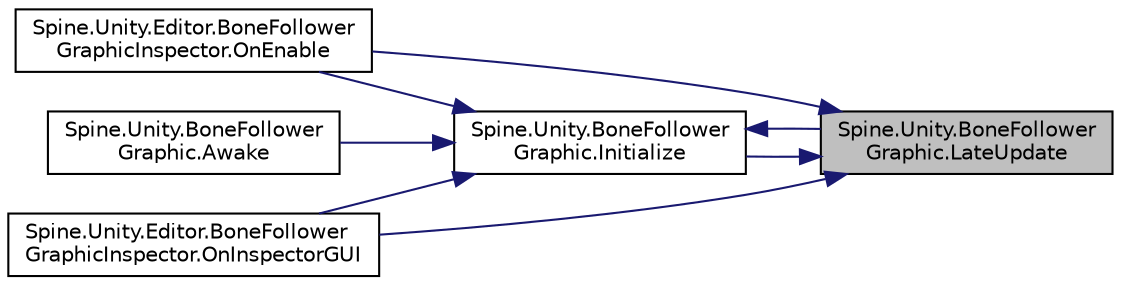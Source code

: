 digraph "Spine.Unity.BoneFollowerGraphic.LateUpdate"
{
 // LATEX_PDF_SIZE
  edge [fontname="Helvetica",fontsize="10",labelfontname="Helvetica",labelfontsize="10"];
  node [fontname="Helvetica",fontsize="10",shape=record];
  rankdir="RL";
  Node1 [label="Spine.Unity.BoneFollower\lGraphic.LateUpdate",height=0.2,width=0.4,color="black", fillcolor="grey75", style="filled", fontcolor="black",tooltip=" "];
  Node1 -> Node2 [dir="back",color="midnightblue",fontsize="10",style="solid"];
  Node2 [label="Spine.Unity.BoneFollower\lGraphic.Initialize",height=0.2,width=0.4,color="black", fillcolor="white", style="filled",URL="$class_spine_1_1_unity_1_1_bone_follower_graphic.html#a9d75acd1771de0c24ac1946e8328e890",tooltip=" "];
  Node2 -> Node3 [dir="back",color="midnightblue",fontsize="10",style="solid"];
  Node3 [label="Spine.Unity.BoneFollower\lGraphic.Awake",height=0.2,width=0.4,color="black", fillcolor="white", style="filled",URL="$class_spine_1_1_unity_1_1_bone_follower_graphic.html#ab4a5e96fd0171fa31f3fa7313bf82396",tooltip=" "];
  Node2 -> Node1 [dir="back",color="midnightblue",fontsize="10",style="solid"];
  Node2 -> Node4 [dir="back",color="midnightblue",fontsize="10",style="solid"];
  Node4 [label="Spine.Unity.Editor.BoneFollower\lGraphicInspector.OnEnable",height=0.2,width=0.4,color="black", fillcolor="white", style="filled",URL="$class_spine_1_1_unity_1_1_editor_1_1_bone_follower_graphic_inspector.html#a8329caec965f567030f97b64828eb424",tooltip=" "];
  Node2 -> Node5 [dir="back",color="midnightblue",fontsize="10",style="solid"];
  Node5 [label="Spine.Unity.Editor.BoneFollower\lGraphicInspector.OnInspectorGUI",height=0.2,width=0.4,color="black", fillcolor="white", style="filled",URL="$class_spine_1_1_unity_1_1_editor_1_1_bone_follower_graphic_inspector.html#a8a2d0c0bfb07285f56a5dafb154b2b75",tooltip=" "];
  Node1 -> Node4 [dir="back",color="midnightblue",fontsize="10",style="solid"];
  Node1 -> Node5 [dir="back",color="midnightblue",fontsize="10",style="solid"];
}

